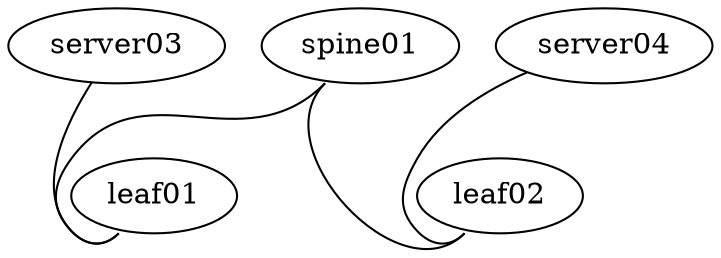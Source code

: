 graph "Linux02" {

"server03" [function="host" os="generic/ubuntu1804" ssh_user="cumulus" config="tc_files/cldemo2_extra_server_config.sh"]
"server04" [function="host" os="generic/ubuntu1804" ssh_user="cumulus" config="tc_files/cldemo2_extra_server_config.sh"]

"leaf01" [function="leaf" os="CumulusCommunity/cumulus-vx" version="4.1.1" ]
"leaf02" [function="leaf" os="CumulusCommunity/cumulus-vx" version="4.1.1" ]
"spine01" [function="spine" os="CumulusCommunity/cumulus-vx" version="4.1.1" ]

"server03":"eth1" -- "leaf01":"swp2"
"server04":"eth1" -- "leaf02":"swp2"

"spine01":"swp11" -- "leaf01":"swp11"
"spine01":"swp12" -- "leaf02":"swp12"

}

